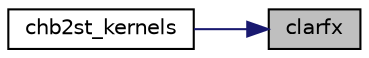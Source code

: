 digraph "clarfx"
{
 // LATEX_PDF_SIZE
  edge [fontname="Helvetica",fontsize="10",labelfontname="Helvetica",labelfontsize="10"];
  node [fontname="Helvetica",fontsize="10",shape=record];
  rankdir="RL";
  Node1 [label="clarfx",height=0.2,width=0.4,color="black", fillcolor="grey75", style="filled", fontcolor="black",tooltip="CLARFX applies an elementary reflector to a general rectangular matrix, with loop unrolling when the ..."];
  Node1 -> Node2 [dir="back",color="midnightblue",fontsize="10",style="solid",fontname="Helvetica"];
  Node2 [label="chb2st_kernels",height=0.2,width=0.4,color="black", fillcolor="white", style="filled",URL="$chb2st__kernels_8f.html#a41dea4d9dc840f27edd60949f1dc1e95",tooltip="CHB2ST_KERNELS"];
}
